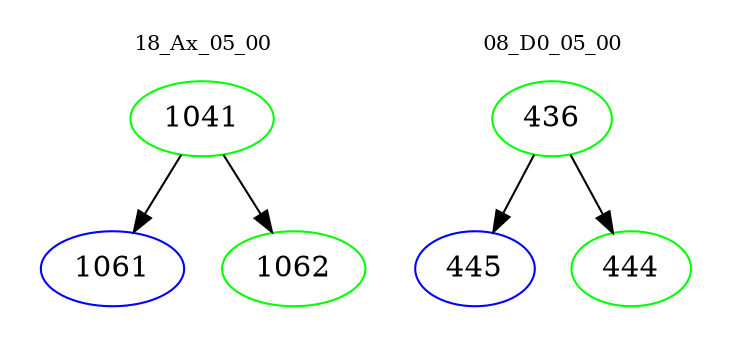 digraph{
subgraph cluster_0 {
color = white
label = "18_Ax_05_00";
fontsize=10;
T0_1041 [label="1041", color="green"]
T0_1041 -> T0_1061 [color="black"]
T0_1061 [label="1061", color="blue"]
T0_1041 -> T0_1062 [color="black"]
T0_1062 [label="1062", color="green"]
}
subgraph cluster_1 {
color = white
label = "08_D0_05_00";
fontsize=10;
T1_436 [label="436", color="green"]
T1_436 -> T1_445 [color="black"]
T1_445 [label="445", color="blue"]
T1_436 -> T1_444 [color="black"]
T1_444 [label="444", color="green"]
}
}
